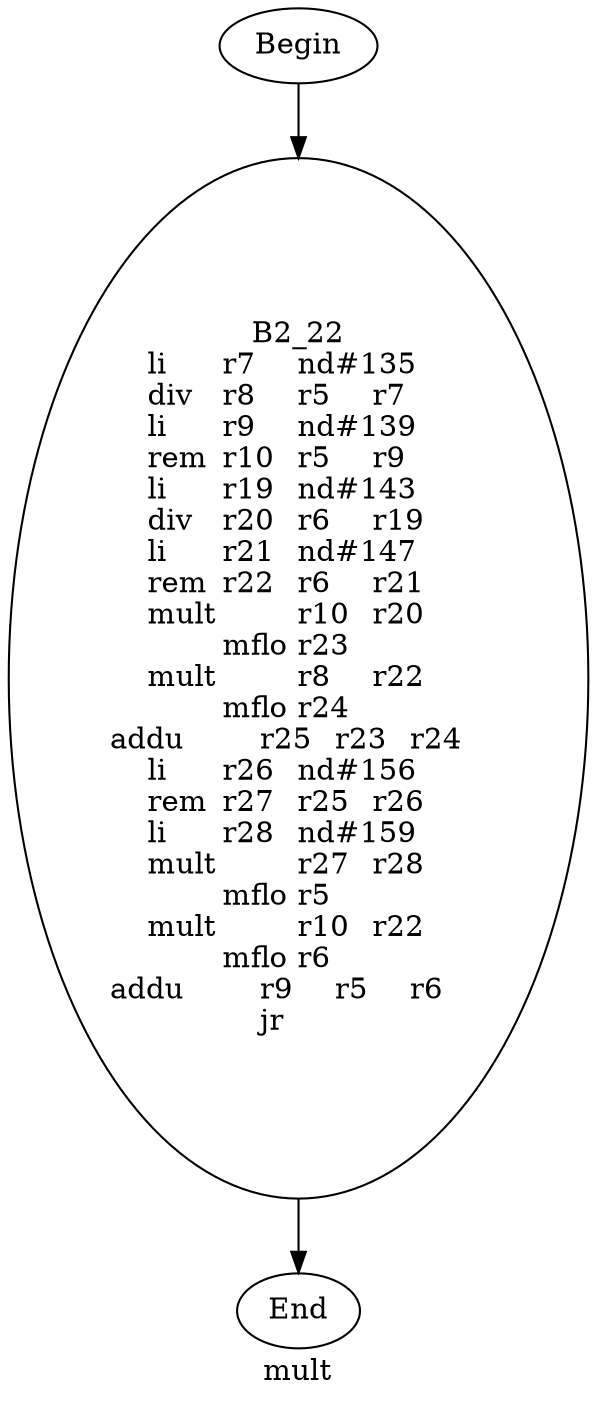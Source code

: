 digraph G{
	label = "mult"	style = "dashed";
	color = purple;
	Node0 [label = "Begin"];
	Node0 -> {Node2 }
	Node1 [label = "End"];
	Node1 -> {}
	Node2 [label = "B2_22\nli	r7	nd#135	\ndiv	r8	r5	r7	\nli	r9	nd#139	\nrem	r10	r5	r9	\nli	r19	nd#143	\ndiv	r20	r6	r19	\nli	r21	nd#147	\nrem	r22	r6	r21	\nmult	r10	r20	\nmflo	r23	\nmult	r8	r22	\nmflo	r24	\naddu	r25	r23	r24	\nli	r26	nd#156	\nrem	r27	r25	r26	\nli	r28	nd#159	\nmult	r27	r28	\nmflo	r5	\nmult	r10	r22	\nmflo	r6	\naddu	r9	r5	r6	\njr	\n"];
	Node2 -> {Node1 }
}
